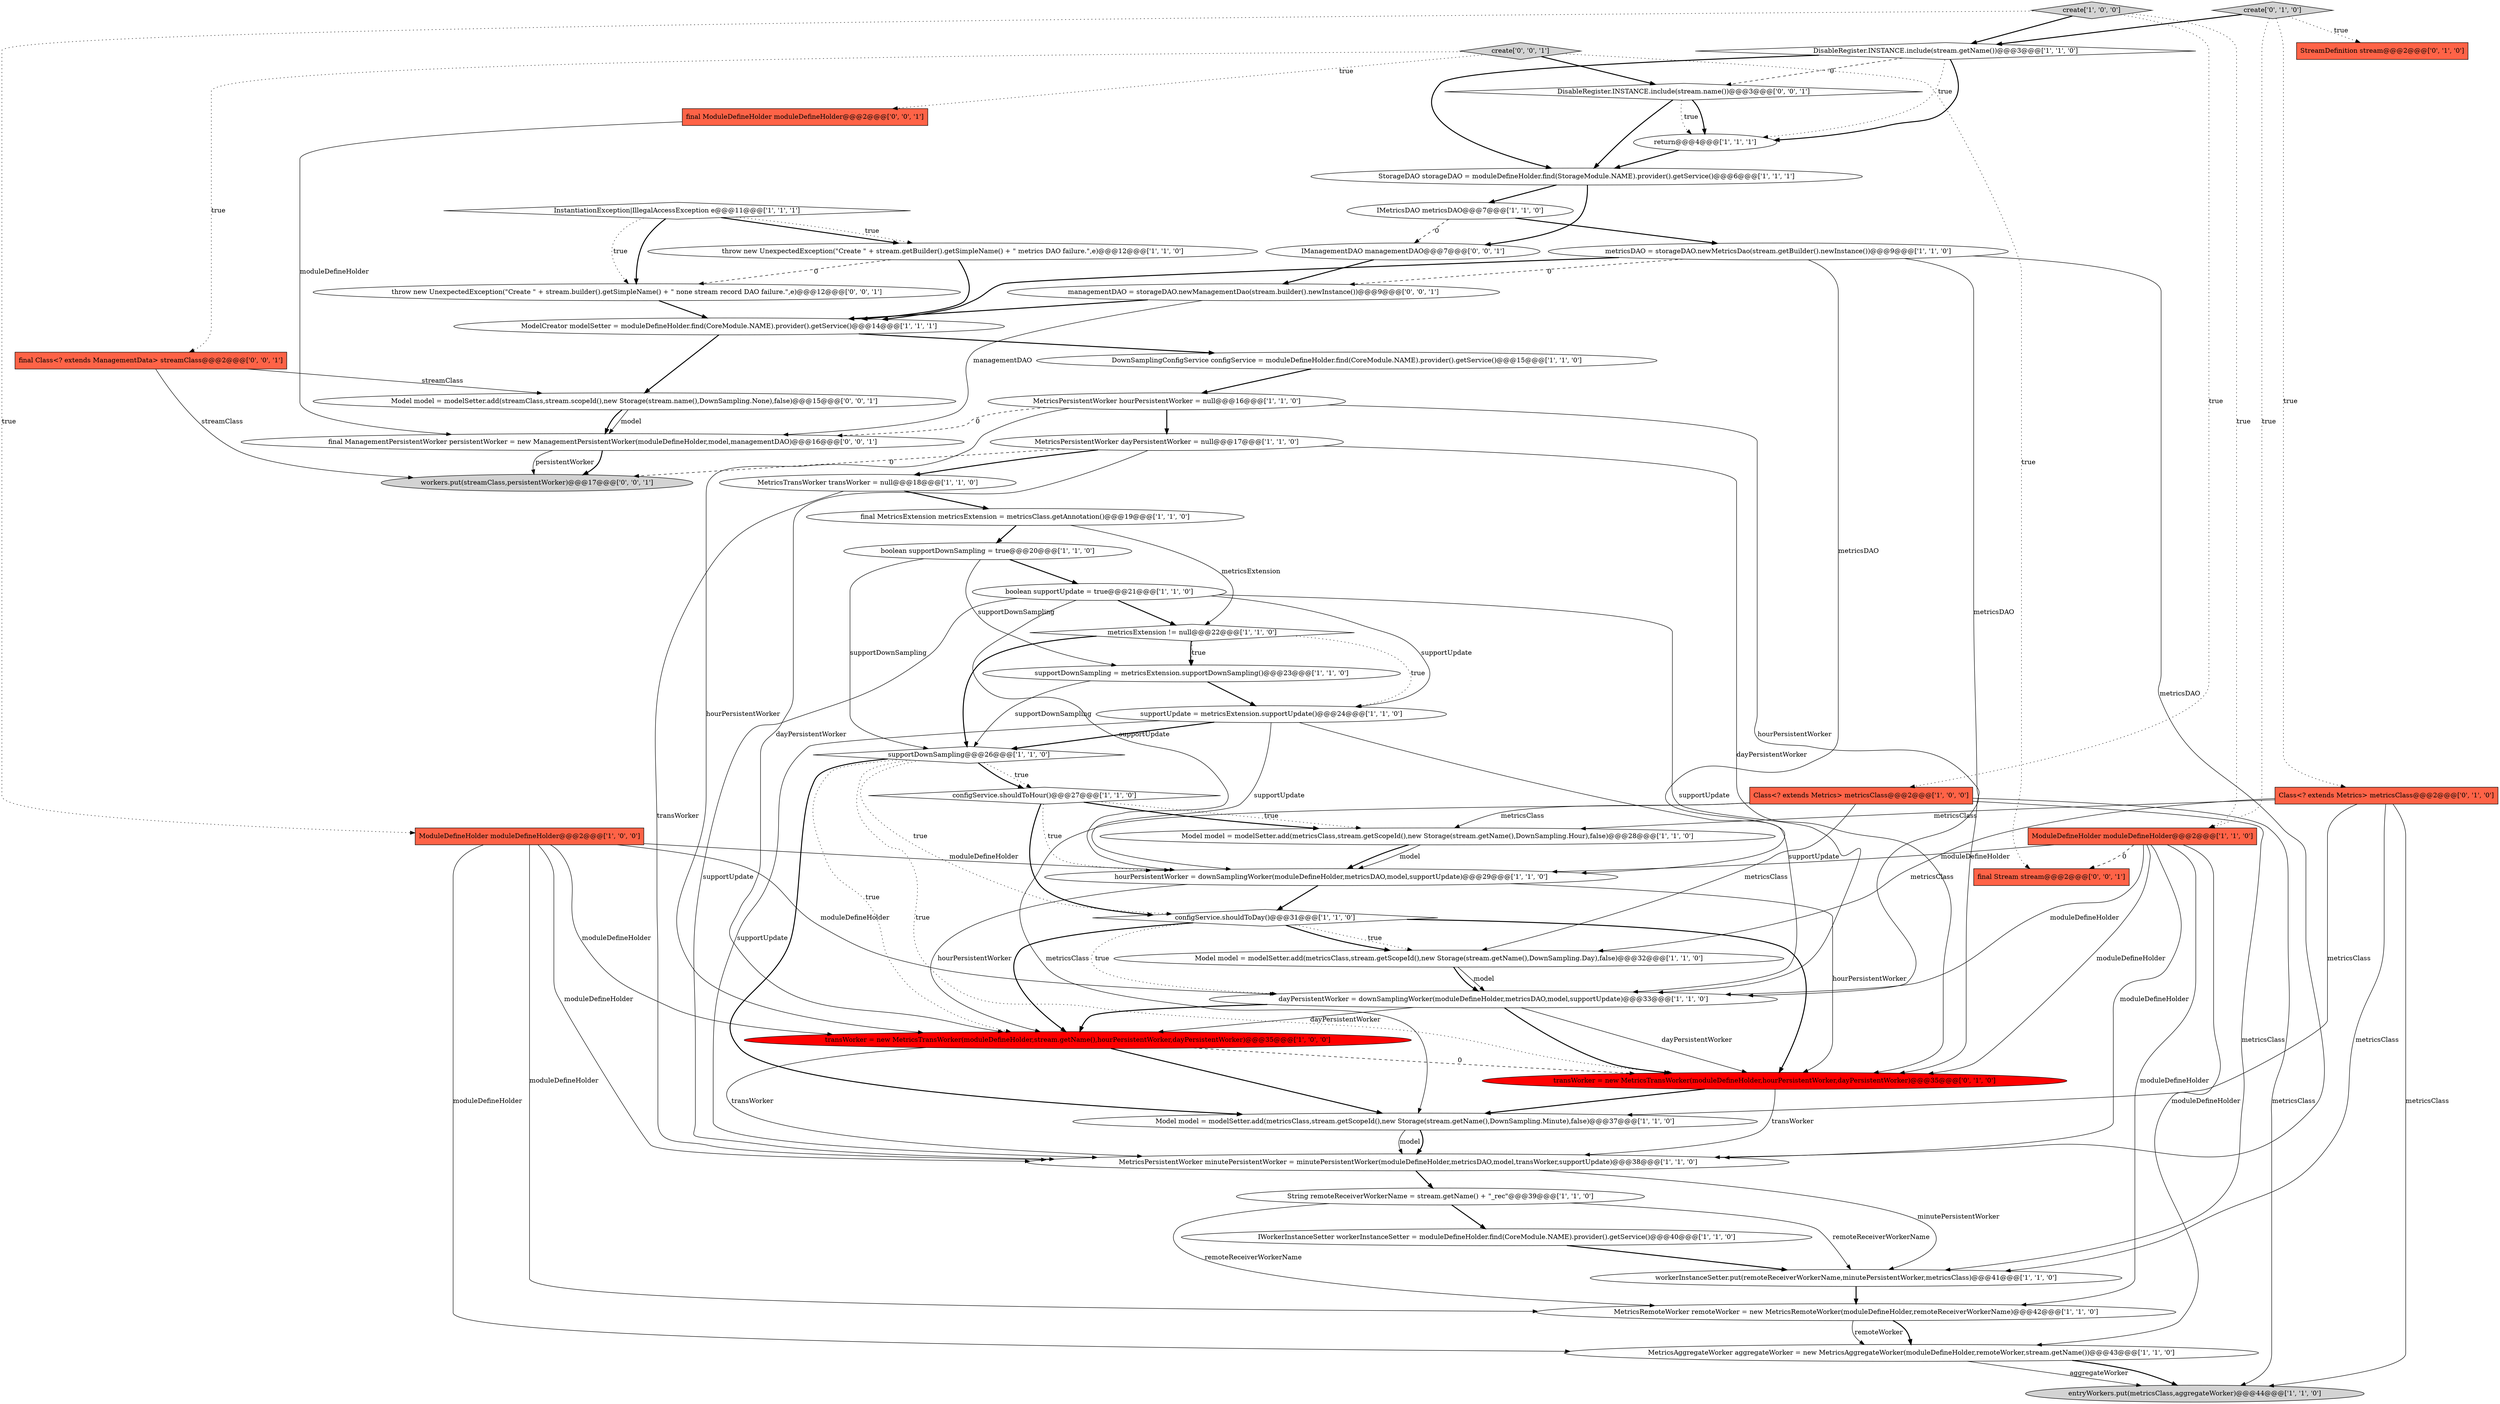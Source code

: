digraph {
35 [style = filled, label = "IMetricsDAO metricsDAO@@@7@@@['1', '1', '0']", fillcolor = white, shape = ellipse image = "AAA0AAABBB1BBB"];
38 [style = filled, label = "StreamDefinition stream@@@2@@@['0', '1', '0']", fillcolor = tomato, shape = box image = "AAA0AAABBB2BBB"];
45 [style = filled, label = "throw new UnexpectedException(\"Create \" + stream.builder().getSimpleName() + \" none stream record DAO failure.\",e)@@@12@@@['0', '0', '1']", fillcolor = white, shape = ellipse image = "AAA0AAABBB3BBB"];
27 [style = filled, label = "configService.shouldToDay()@@@31@@@['1', '1', '0']", fillcolor = white, shape = diamond image = "AAA0AAABBB1BBB"];
34 [style = filled, label = "InstantiationException|IllegalAccessException e@@@11@@@['1', '1', '1']", fillcolor = white, shape = diamond image = "AAA0AAABBB1BBB"];
9 [style = filled, label = "MetricsPersistentWorker dayPersistentWorker = null@@@17@@@['1', '1', '0']", fillcolor = white, shape = ellipse image = "AAA0AAABBB1BBB"];
44 [style = filled, label = "managementDAO = storageDAO.newManagementDao(stream.builder().newInstance())@@@9@@@['0', '0', '1']", fillcolor = white, shape = ellipse image = "AAA0AAABBB3BBB"];
37 [style = filled, label = "Model model = modelSetter.add(metricsClass,stream.getScopeId(),new Storage(stream.getName(),DownSampling.Hour),false)@@@28@@@['1', '1', '0']", fillcolor = white, shape = ellipse image = "AAA0AAABBB1BBB"];
49 [style = filled, label = "final ModuleDefineHolder moduleDefineHolder@@@2@@@['0', '0', '1']", fillcolor = tomato, shape = box image = "AAA0AAABBB3BBB"];
52 [style = filled, label = "create['0', '0', '1']", fillcolor = lightgray, shape = diamond image = "AAA0AAABBB3BBB"];
11 [style = filled, label = "Model model = modelSetter.add(metricsClass,stream.getScopeId(),new Storage(stream.getName(),DownSampling.Minute),false)@@@37@@@['1', '1', '0']", fillcolor = white, shape = ellipse image = "AAA0AAABBB1BBB"];
21 [style = filled, label = "dayPersistentWorker = downSamplingWorker(moduleDefineHolder,metricsDAO,model,supportUpdate)@@@33@@@['1', '1', '0']", fillcolor = white, shape = ellipse image = "AAA0AAABBB1BBB"];
18 [style = filled, label = "MetricsTransWorker transWorker = null@@@18@@@['1', '1', '0']", fillcolor = white, shape = ellipse image = "AAA0AAABBB1BBB"];
32 [style = filled, label = "final MetricsExtension metricsExtension = metricsClass.getAnnotation()@@@19@@@['1', '1', '0']", fillcolor = white, shape = ellipse image = "AAA0AAABBB1BBB"];
39 [style = filled, label = "transWorker = new MetricsTransWorker(moduleDefineHolder,hourPersistentWorker,dayPersistentWorker)@@@35@@@['0', '1', '0']", fillcolor = red, shape = ellipse image = "AAA1AAABBB2BBB"];
29 [style = filled, label = "DownSamplingConfigService configService = moduleDefineHolder.find(CoreModule.NAME).provider().getService()@@@15@@@['1', '1', '0']", fillcolor = white, shape = ellipse image = "AAA0AAABBB1BBB"];
33 [style = filled, label = "throw new UnexpectedException(\"Create \" + stream.getBuilder().getSimpleName() + \" metrics DAO failure.\",e)@@@12@@@['1', '1', '0']", fillcolor = white, shape = ellipse image = "AAA0AAABBB1BBB"];
26 [style = filled, label = "return@@@4@@@['1', '1', '1']", fillcolor = white, shape = ellipse image = "AAA0AAABBB1BBB"];
22 [style = filled, label = "Class<? extends Metrics> metricsClass@@@2@@@['1', '0', '0']", fillcolor = tomato, shape = box image = "AAA0AAABBB1BBB"];
1 [style = filled, label = "ModelCreator modelSetter = moduleDefineHolder.find(CoreModule.NAME).provider().getService()@@@14@@@['1', '1', '1']", fillcolor = white, shape = ellipse image = "AAA0AAABBB1BBB"];
16 [style = filled, label = "MetricsAggregateWorker aggregateWorker = new MetricsAggregateWorker(moduleDefineHolder,remoteWorker,stream.getName())@@@43@@@['1', '1', '0']", fillcolor = white, shape = ellipse image = "AAA0AAABBB1BBB"];
6 [style = filled, label = "boolean supportDownSampling = true@@@20@@@['1', '1', '0']", fillcolor = white, shape = ellipse image = "AAA0AAABBB1BBB"];
7 [style = filled, label = "metricsExtension != null@@@22@@@['1', '1', '0']", fillcolor = white, shape = diamond image = "AAA0AAABBB1BBB"];
51 [style = filled, label = "final Stream stream@@@2@@@['0', '0', '1']", fillcolor = tomato, shape = box image = "AAA0AAABBB3BBB"];
19 [style = filled, label = "String remoteReceiverWorkerName = stream.getName() + \"_rec\"@@@39@@@['1', '1', '0']", fillcolor = white, shape = ellipse image = "AAA0AAABBB1BBB"];
14 [style = filled, label = "supportDownSampling@@@26@@@['1', '1', '0']", fillcolor = white, shape = diamond image = "AAA0AAABBB1BBB"];
5 [style = filled, label = "MetricsPersistentWorker hourPersistentWorker = null@@@16@@@['1', '1', '0']", fillcolor = white, shape = ellipse image = "AAA0AAABBB1BBB"];
50 [style = filled, label = "DisableRegister.INSTANCE.include(stream.name())@@@3@@@['0', '0', '1']", fillcolor = white, shape = diamond image = "AAA0AAABBB3BBB"];
2 [style = filled, label = "supportDownSampling = metricsExtension.supportDownSampling()@@@23@@@['1', '1', '0']", fillcolor = white, shape = ellipse image = "AAA0AAABBB1BBB"];
20 [style = filled, label = "ModuleDefineHolder moduleDefineHolder@@@2@@@['1', '0', '0']", fillcolor = tomato, shape = box image = "AAA0AAABBB1BBB"];
23 [style = filled, label = "supportUpdate = metricsExtension.supportUpdate()@@@24@@@['1', '1', '0']", fillcolor = white, shape = ellipse image = "AAA0AAABBB1BBB"];
41 [style = filled, label = "create['0', '1', '0']", fillcolor = lightgray, shape = diamond image = "AAA0AAABBB2BBB"];
40 [style = filled, label = "Class<? extends Metrics> metricsClass@@@2@@@['0', '1', '0']", fillcolor = tomato, shape = box image = "AAA0AAABBB2BBB"];
10 [style = filled, label = "hourPersistentWorker = downSamplingWorker(moduleDefineHolder,metricsDAO,model,supportUpdate)@@@29@@@['1', '1', '0']", fillcolor = white, shape = ellipse image = "AAA0AAABBB1BBB"];
4 [style = filled, label = "Model model = modelSetter.add(metricsClass,stream.getScopeId(),new Storage(stream.getName(),DownSampling.Day),false)@@@32@@@['1', '1', '0']", fillcolor = white, shape = ellipse image = "AAA0AAABBB1BBB"];
25 [style = filled, label = "ModuleDefineHolder moduleDefineHolder@@@2@@@['1', '1', '0']", fillcolor = tomato, shape = box image = "AAA0AAABBB1BBB"];
17 [style = filled, label = "boolean supportUpdate = true@@@21@@@['1', '1', '0']", fillcolor = white, shape = ellipse image = "AAA0AAABBB1BBB"];
31 [style = filled, label = "transWorker = new MetricsTransWorker(moduleDefineHolder,stream.getName(),hourPersistentWorker,dayPersistentWorker)@@@35@@@['1', '0', '0']", fillcolor = red, shape = ellipse image = "AAA1AAABBB1BBB"];
48 [style = filled, label = "Model model = modelSetter.add(streamClass,stream.scopeId(),new Storage(stream.name(),DownSampling.None),false)@@@15@@@['0', '0', '1']", fillcolor = white, shape = ellipse image = "AAA0AAABBB3BBB"];
47 [style = filled, label = "IManagementDAO managementDAO@@@7@@@['0', '0', '1']", fillcolor = white, shape = ellipse image = "AAA0AAABBB3BBB"];
46 [style = filled, label = "workers.put(streamClass,persistentWorker)@@@17@@@['0', '0', '1']", fillcolor = lightgray, shape = ellipse image = "AAA0AAABBB3BBB"];
43 [style = filled, label = "final ManagementPersistentWorker persistentWorker = new ManagementPersistentWorker(moduleDefineHolder,model,managementDAO)@@@16@@@['0', '0', '1']", fillcolor = white, shape = ellipse image = "AAA0AAABBB3BBB"];
28 [style = filled, label = "MetricsPersistentWorker minutePersistentWorker = minutePersistentWorker(moduleDefineHolder,metricsDAO,model,transWorker,supportUpdate)@@@38@@@['1', '1', '0']", fillcolor = white, shape = ellipse image = "AAA0AAABBB1BBB"];
0 [style = filled, label = "metricsDAO = storageDAO.newMetricsDao(stream.getBuilder().newInstance())@@@9@@@['1', '1', '0']", fillcolor = white, shape = ellipse image = "AAA0AAABBB1BBB"];
36 [style = filled, label = "workerInstanceSetter.put(remoteReceiverWorkerName,minutePersistentWorker,metricsClass)@@@41@@@['1', '1', '0']", fillcolor = white, shape = ellipse image = "AAA0AAABBB1BBB"];
8 [style = filled, label = "entryWorkers.put(metricsClass,aggregateWorker)@@@44@@@['1', '1', '0']", fillcolor = lightgray, shape = ellipse image = "AAA0AAABBB1BBB"];
3 [style = filled, label = "create['1', '0', '0']", fillcolor = lightgray, shape = diamond image = "AAA0AAABBB1BBB"];
24 [style = filled, label = "MetricsRemoteWorker remoteWorker = new MetricsRemoteWorker(moduleDefineHolder,remoteReceiverWorkerName)@@@42@@@['1', '1', '0']", fillcolor = white, shape = ellipse image = "AAA0AAABBB1BBB"];
15 [style = filled, label = "configService.shouldToHour()@@@27@@@['1', '1', '0']", fillcolor = white, shape = diamond image = "AAA0AAABBB1BBB"];
42 [style = filled, label = "final Class<? extends ManagementData> streamClass@@@2@@@['0', '0', '1']", fillcolor = tomato, shape = box image = "AAA0AAABBB3BBB"];
13 [style = filled, label = "IWorkerInstanceSetter workerInstanceSetter = moduleDefineHolder.find(CoreModule.NAME).provider().getService()@@@40@@@['1', '1', '0']", fillcolor = white, shape = ellipse image = "AAA0AAABBB1BBB"];
30 [style = filled, label = "StorageDAO storageDAO = moduleDefineHolder.find(StorageModule.NAME).provider().getService()@@@6@@@['1', '1', '1']", fillcolor = white, shape = ellipse image = "AAA0AAABBB1BBB"];
12 [style = filled, label = "DisableRegister.INSTANCE.include(stream.getName())@@@3@@@['1', '1', '0']", fillcolor = white, shape = diamond image = "AAA0AAABBB1BBB"];
0->10 [style = solid, label="metricsDAO"];
25->28 [style = solid, label="moduleDefineHolder"];
29->5 [style = bold, label=""];
34->45 [style = dotted, label="true"];
40->8 [style = solid, label="metricsClass"];
5->9 [style = bold, label=""];
0->44 [style = dashed, label="0"];
17->23 [style = solid, label="supportUpdate"];
44->43 [style = solid, label="managementDAO"];
52->51 [style = dotted, label="true"];
23->28 [style = solid, label="supportUpdate"];
25->16 [style = solid, label="moduleDefineHolder"];
3->25 [style = dotted, label="true"];
41->38 [style = dotted, label="true"];
32->6 [style = bold, label=""];
17->10 [style = solid, label="supportUpdate"];
16->8 [style = solid, label="aggregateWorker"];
7->14 [style = bold, label=""];
2->23 [style = bold, label=""];
22->37 [style = solid, label="metricsClass"];
41->40 [style = dotted, label="true"];
21->31 [style = bold, label=""];
22->36 [style = solid, label="metricsClass"];
36->24 [style = bold, label=""];
4->21 [style = solid, label="model"];
0->21 [style = solid, label="metricsDAO"];
48->43 [style = bold, label=""];
13->36 [style = bold, label=""];
14->39 [style = dotted, label="true"];
31->28 [style = solid, label="transWorker"];
18->32 [style = bold, label=""];
44->1 [style = bold, label=""];
23->10 [style = solid, label="supportUpdate"];
42->48 [style = solid, label="streamClass"];
50->26 [style = dotted, label="true"];
14->11 [style = bold, label=""];
9->46 [style = dashed, label="0"];
11->28 [style = bold, label=""];
21->31 [style = solid, label="dayPersistentWorker"];
37->10 [style = solid, label="model"];
40->36 [style = solid, label="metricsClass"];
50->30 [style = bold, label=""];
34->33 [style = bold, label=""];
4->21 [style = bold, label=""];
22->11 [style = solid, label="metricsClass"];
31->39 [style = dashed, label="0"];
27->31 [style = bold, label=""];
28->36 [style = solid, label="minutePersistentWorker"];
15->10 [style = dotted, label="true"];
5->31 [style = solid, label="hourPersistentWorker"];
19->24 [style = solid, label="remoteReceiverWorkerName"];
20->31 [style = solid, label="moduleDefineHolder"];
27->21 [style = dotted, label="true"];
14->27 [style = dotted, label="true"];
10->31 [style = solid, label="hourPersistentWorker"];
31->11 [style = bold, label=""];
43->46 [style = bold, label=""];
23->14 [style = bold, label=""];
45->1 [style = bold, label=""];
40->11 [style = solid, label="metricsClass"];
35->0 [style = bold, label=""];
20->10 [style = solid, label="moduleDefineHolder"];
43->46 [style = solid, label="persistentWorker"];
7->23 [style = dotted, label="true"];
19->13 [style = bold, label=""];
5->43 [style = dashed, label="0"];
7->2 [style = bold, label=""];
22->4 [style = solid, label="metricsClass"];
25->39 [style = solid, label="moduleDefineHolder"];
28->19 [style = bold, label=""];
25->10 [style = solid, label="moduleDefineHolder"];
47->44 [style = bold, label=""];
14->15 [style = bold, label=""];
30->47 [style = bold, label=""];
11->28 [style = solid, label="model"];
39->28 [style = solid, label="transWorker"];
6->17 [style = bold, label=""];
7->2 [style = dotted, label="true"];
6->14 [style = solid, label="supportDownSampling"];
20->28 [style = solid, label="moduleDefineHolder"];
16->8 [style = bold, label=""];
37->10 [style = bold, label=""];
25->24 [style = solid, label="moduleDefineHolder"];
25->21 [style = solid, label="moduleDefineHolder"];
1->48 [style = bold, label=""];
41->25 [style = dotted, label="true"];
2->14 [style = solid, label="supportDownSampling"];
25->51 [style = dashed, label="0"];
52->42 [style = dotted, label="true"];
20->24 [style = solid, label="moduleDefineHolder"];
20->16 [style = solid, label="moduleDefineHolder"];
3->12 [style = bold, label=""];
0->28 [style = solid, label="metricsDAO"];
27->4 [style = dotted, label="true"];
40->4 [style = solid, label="metricsClass"];
12->26 [style = dotted, label="true"];
40->37 [style = solid, label="metricsClass"];
27->39 [style = bold, label=""];
9->18 [style = bold, label=""];
30->35 [style = bold, label=""];
21->39 [style = bold, label=""];
32->7 [style = solid, label="metricsExtension"];
49->43 [style = solid, label="moduleDefineHolder"];
0->1 [style = bold, label=""];
17->28 [style = solid, label="supportUpdate"];
34->33 [style = dotted, label="true"];
15->37 [style = dotted, label="true"];
52->50 [style = bold, label=""];
41->12 [style = bold, label=""];
1->29 [style = bold, label=""];
15->37 [style = bold, label=""];
42->46 [style = solid, label="streamClass"];
9->31 [style = solid, label="dayPersistentWorker"];
48->43 [style = solid, label="model"];
20->21 [style = solid, label="moduleDefineHolder"];
50->26 [style = bold, label=""];
17->21 [style = solid, label="supportUpdate"];
52->49 [style = dotted, label="true"];
5->39 [style = solid, label="hourPersistentWorker"];
23->21 [style = solid, label="supportUpdate"];
10->27 [style = bold, label=""];
35->47 [style = dashed, label="0"];
34->45 [style = bold, label=""];
21->39 [style = solid, label="dayPersistentWorker"];
12->30 [style = bold, label=""];
33->1 [style = bold, label=""];
12->26 [style = bold, label=""];
6->2 [style = solid, label="supportDownSampling"];
39->11 [style = bold, label=""];
9->39 [style = solid, label="dayPersistentWorker"];
33->45 [style = dashed, label="0"];
26->30 [style = bold, label=""];
18->28 [style = solid, label="transWorker"];
17->7 [style = bold, label=""];
24->16 [style = bold, label=""];
22->8 [style = solid, label="metricsClass"];
14->15 [style = dotted, label="true"];
27->4 [style = bold, label=""];
10->39 [style = solid, label="hourPersistentWorker"];
3->22 [style = dotted, label="true"];
24->16 [style = solid, label="remoteWorker"];
19->36 [style = solid, label="remoteReceiverWorkerName"];
14->31 [style = dotted, label="true"];
12->50 [style = dashed, label="0"];
15->27 [style = bold, label=""];
3->20 [style = dotted, label="true"];
}
